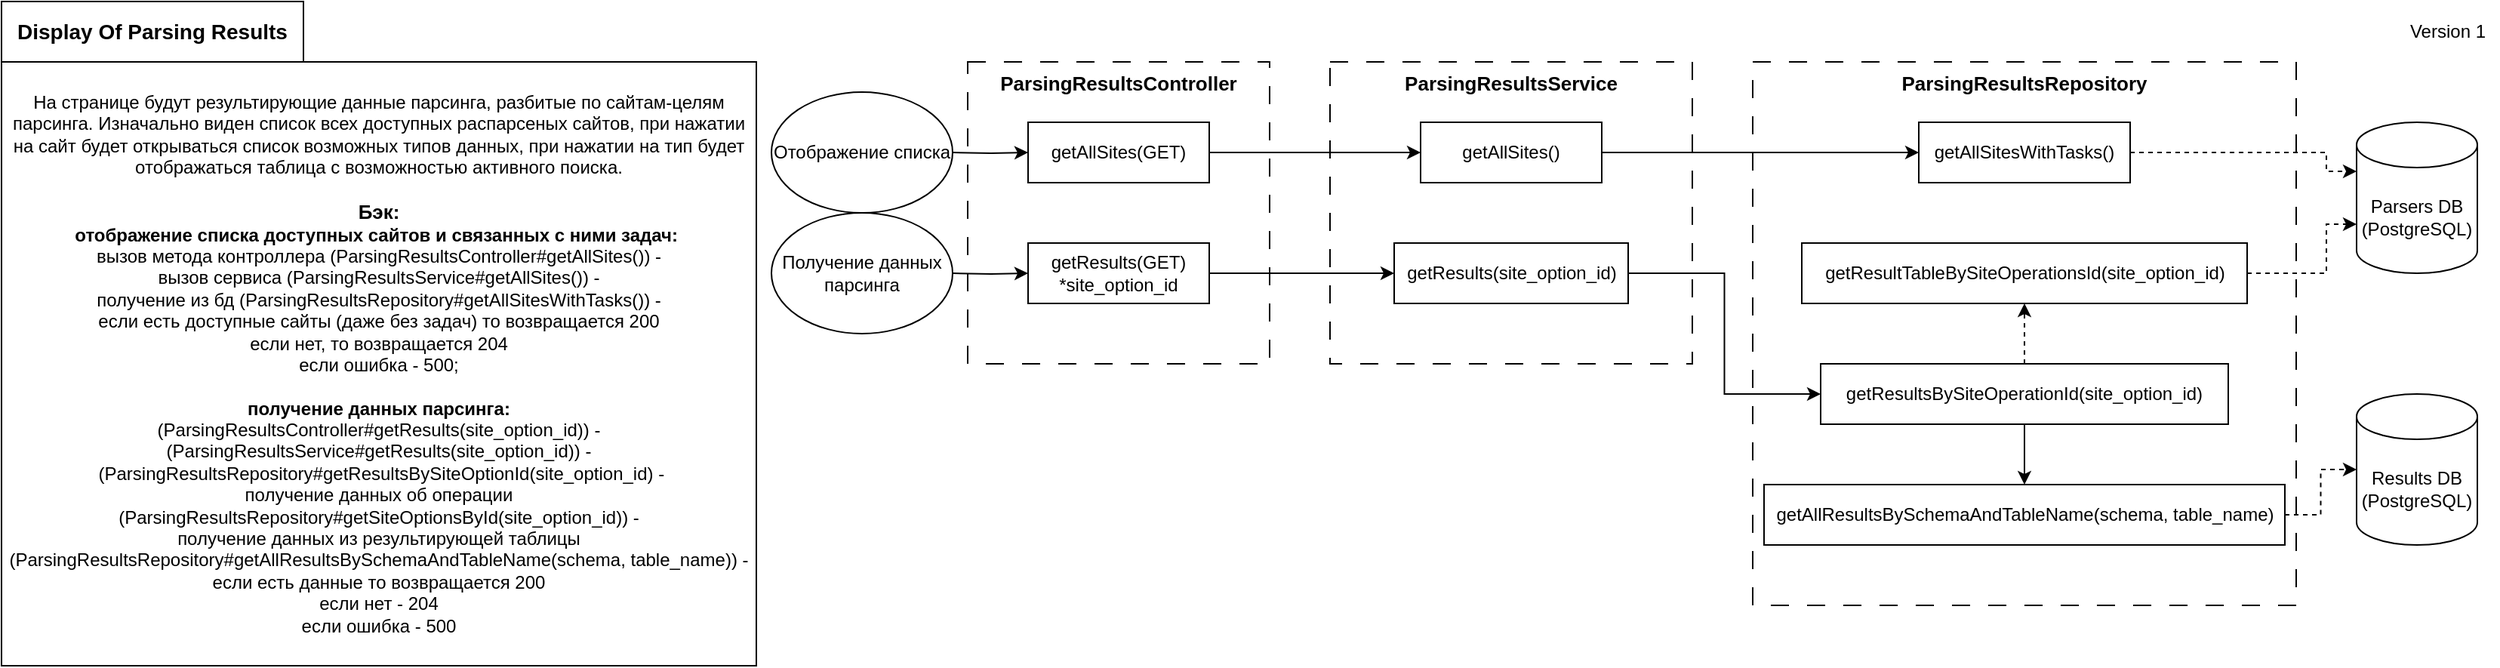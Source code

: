 <mxfile version="20.5.3" type="embed"><diagram id="23iRSUPoRavnBvh4doch" name="Page-1"><mxGraphModel dx="1561" dy="801" grid="1" gridSize="10" guides="1" tooltips="1" connect="1" arrows="1" fold="1" page="1" pageScale="1" pageWidth="827" pageHeight="1169" background="#ffffff" math="0" shadow="0"><root><mxCell id="0"/><mxCell id="1" parent="0"/><mxCell id="79" value="ParsingResultsRepository" style="rounded=0;whiteSpace=wrap;html=1;verticalAlign=top;fillColor=none;dashed=1;dashPattern=12 12;fontSize=13;fontStyle=1" vertex="1" parent="1"><mxGeometry x="1160" y="40" width="360" height="360" as="geometry"/></mxCell><mxCell id="80" value="ParsingResultsController" style="rounded=0;whiteSpace=wrap;html=1;verticalAlign=top;fillColor=none;dashed=1;dashPattern=12 12;fontSize=13;fontStyle=1" vertex="1" parent="1"><mxGeometry x="640" y="40" width="200" height="200" as="geometry"/></mxCell><mxCell id="81" value="ParsingResultsService" style="rounded=0;whiteSpace=wrap;html=1;verticalAlign=top;fillColor=none;dashed=1;dashPattern=12 12;fontSize=13;fontStyle=1" vertex="1" parent="1"><mxGeometry x="880" y="40" width="240" height="200" as="geometry"/></mxCell><mxCell id="82" value="На странице будут результирующие данные парсинга, разбитые по сайтам-целям парсинга. Изначально виден список всех доступных распарсеных сайтов, при нажатии на сайт будет открываться список возможных типов данных, при нажатии на тип будет отображаться таблица с возможностью активного поиска.&lt;br&gt;&lt;br&gt;&lt;b&gt;&lt;font style=&quot;font-size: 13px;&quot;&gt;Бэк: &lt;/font&gt;&lt;br&gt;отображение списка доступных сайтов и связанных с ними задач:&lt;/b&gt;&amp;nbsp; &lt;br&gt;вызов метода контроллера (ParsingResultsController#getAllSites()) -&lt;br&gt;вызов сервиса (ParsingResultsService#getAllSites()) -&lt;br&gt;получение из бд (ParsingResultsRepository#getAllSitesWithTasks()) -&lt;br&gt;если есть доступные сайты (даже без задач) то возвращается 200&lt;br&gt;если нет, то возвращается 204&lt;br&gt;если ошибка - 500;&lt;br&gt;&lt;br&gt;&lt;b&gt;получение данных парсинга:&lt;/b&gt;&lt;br&gt;(ParsingResultsController#getResults(site_option_id)) -&lt;br&gt;(ParsingResultsService#getResults(site_option_id)) -&lt;br&gt;&amp;nbsp;(ParsingResultsRepository#getResultsBySiteOptionId(site_option_id) -&lt;br&gt;получение данных об операции (ParsingResultsRepository#getSiteOptionsById(site_option_id)) -&lt;br&gt;получение данных из результирующей таблицы (ParsingResultsRepository#getAllResultsBySchemaAndTableName(schema, table_name))&amp;nbsp;-&lt;br&gt;если есть данные то возвращается 200&lt;br&gt;если нет - 204&lt;br&gt;если ошибка - 500" style="rounded=0;whiteSpace=wrap;html=1;gradientColor=none;fillColor=default;strokeColor=default;fontColor=default;labelBackgroundColor=none;labelBorderColor=none;align=center;" vertex="1" parent="1"><mxGeometry y="40" width="500" height="400" as="geometry"/></mxCell><mxCell id="83" value="Display Of Parsing Results" style="rounded=0;whiteSpace=wrap;html=1;fontStyle=1;fontSize=14;" vertex="1" parent="1"><mxGeometry width="200" height="40" as="geometry"/></mxCell><mxCell id="84" value="Version 1" style="text;html=1;strokeColor=none;fillColor=none;align=center;verticalAlign=middle;whiteSpace=wrap;rounded=0;" vertex="1" parent="1"><mxGeometry x="1587" width="67" height="40" as="geometry"/></mxCell><mxCell id="85" style="edgeStyle=orthogonalEdgeStyle;rounded=0;orthogonalLoop=1;jettySize=auto;html=1;exitX=1;exitY=0.5;exitDx=0;exitDy=0;entryX=0;entryY=0.5;entryDx=0;entryDy=0;" edge="1" parent="1" target="90"><mxGeometry relative="1" as="geometry"><mxPoint x="630" y="100" as="sourcePoint"/></mxGeometry></mxCell><mxCell id="86" value="Отображение списка" style="ellipse;whiteSpace=wrap;html=1;" vertex="1" parent="1"><mxGeometry x="510" y="60" width="120" height="80" as="geometry"/></mxCell><mxCell id="87" style="edgeStyle=orthogonalEdgeStyle;rounded=0;orthogonalLoop=1;jettySize=auto;html=1;exitX=1;exitY=0.5;exitDx=0;exitDy=0;entryX=0;entryY=0.5;entryDx=0;entryDy=0;" edge="1" parent="1" target="92"><mxGeometry relative="1" as="geometry"><mxPoint x="630" y="180" as="sourcePoint"/></mxGeometry></mxCell><mxCell id="88" value="Получение данных парсинга" style="ellipse;whiteSpace=wrap;html=1;" vertex="1" parent="1"><mxGeometry x="510" y="140" width="120" height="80" as="geometry"/></mxCell><mxCell id="89" style="edgeStyle=orthogonalEdgeStyle;rounded=0;orthogonalLoop=1;jettySize=auto;html=1;exitX=1;exitY=0.5;exitDx=0;exitDy=0;entryX=0;entryY=0.5;entryDx=0;entryDy=0;" edge="1" parent="1" source="90" target="94"><mxGeometry relative="1" as="geometry"/></mxCell><mxCell id="90" value="getAllSites(GET)" style="rounded=0;whiteSpace=wrap;html=1;strokeWidth=1;" vertex="1" parent="1"><mxGeometry x="680" y="80" width="120" height="40" as="geometry"/></mxCell><mxCell id="91" style="edgeStyle=orthogonalEdgeStyle;rounded=0;orthogonalLoop=1;jettySize=auto;html=1;exitX=1;exitY=0.5;exitDx=0;exitDy=0;entryX=0;entryY=0.5;entryDx=0;entryDy=0;" edge="1" parent="1" source="92" target="96"><mxGeometry relative="1" as="geometry"/></mxCell><mxCell id="92" value="getResults(GET) *site_option_id" style="rounded=0;whiteSpace=wrap;html=1;strokeWidth=1;" vertex="1" parent="1"><mxGeometry x="680" y="160" width="120" height="40" as="geometry"/></mxCell><mxCell id="93" style="edgeStyle=orthogonalEdgeStyle;rounded=0;orthogonalLoop=1;jettySize=auto;html=1;exitX=1;exitY=0.5;exitDx=0;exitDy=0;entryX=0;entryY=0.5;entryDx=0;entryDy=0;" edge="1" parent="1" source="94" target="98"><mxGeometry relative="1" as="geometry"/></mxCell><mxCell id="94" value="getAllSites()" style="rounded=0;whiteSpace=wrap;html=1;strokeWidth=1;" vertex="1" parent="1"><mxGeometry x="940" y="80" width="120" height="40" as="geometry"/></mxCell><mxCell id="95" style="edgeStyle=orthogonalEdgeStyle;rounded=0;orthogonalLoop=1;jettySize=auto;html=1;exitX=1;exitY=0.5;exitDx=0;exitDy=0;entryX=0;entryY=0.5;entryDx=0;entryDy=0;" edge="1" parent="1" source="96" target="101"><mxGeometry relative="1" as="geometry"/></mxCell><mxCell id="96" value="getResults(site_option_id)" style="rounded=0;whiteSpace=wrap;html=1;strokeWidth=1;" vertex="1" parent="1"><mxGeometry x="922.5" y="160" width="155" height="40" as="geometry"/></mxCell><mxCell id="97" style="edgeStyle=orthogonalEdgeStyle;rounded=0;orthogonalLoop=1;jettySize=auto;html=1;exitX=1;exitY=0.5;exitDx=0;exitDy=0;entryX=0;entryY=0;entryDx=0;entryDy=32.5;entryPerimeter=0;dashed=1;" edge="1" parent="1" source="98" target="106"><mxGeometry relative="1" as="geometry"><Array as="points"><mxPoint x="1540" y="100"/><mxPoint x="1540" y="112"/></Array></mxGeometry></mxCell><mxCell id="98" value="getAllSitesWithTasks()" style="rounded=0;whiteSpace=wrap;html=1;strokeWidth=1;" vertex="1" parent="1"><mxGeometry x="1270" y="80" width="140" height="40" as="geometry"/></mxCell><mxCell id="99" style="edgeStyle=orthogonalEdgeStyle;rounded=0;orthogonalLoop=1;jettySize=auto;html=1;exitX=0.5;exitY=0;exitDx=0;exitDy=0;entryX=0.5;entryY=1;entryDx=0;entryDy=0;dashed=1;" edge="1" parent="1" source="101" target="103"><mxGeometry relative="1" as="geometry"/></mxCell><mxCell id="100" style="edgeStyle=orthogonalEdgeStyle;rounded=0;orthogonalLoop=1;jettySize=auto;html=1;exitX=0.5;exitY=1;exitDx=0;exitDy=0;entryX=0.5;entryY=0;entryDx=0;entryDy=0;" edge="1" parent="1" source="101" target="105"><mxGeometry relative="1" as="geometry"/></mxCell><mxCell id="101" value="getResultsBySiteOperationId(site_option_id)" style="rounded=0;whiteSpace=wrap;html=1;strokeWidth=1;" vertex="1" parent="1"><mxGeometry x="1205" y="240" width="270" height="40" as="geometry"/></mxCell><mxCell id="102" style="edgeStyle=orthogonalEdgeStyle;rounded=0;orthogonalLoop=1;jettySize=auto;html=1;exitX=1;exitY=0.5;exitDx=0;exitDy=0;entryX=0;entryY=0;entryDx=0;entryDy=67.5;entryPerimeter=0;dashed=1;" edge="1" parent="1" source="103" target="106"><mxGeometry relative="1" as="geometry"><Array as="points"><mxPoint x="1540" y="180"/><mxPoint x="1540" y="148"/></Array></mxGeometry></mxCell><mxCell id="103" value="getResultTableBySiteOperationsId(site_option_id)" style="rounded=0;whiteSpace=wrap;html=1;strokeWidth=1;" vertex="1" parent="1"><mxGeometry x="1192.5" y="160" width="295" height="40" as="geometry"/></mxCell><mxCell id="104" style="edgeStyle=orthogonalEdgeStyle;rounded=0;orthogonalLoop=1;jettySize=auto;html=1;exitX=1;exitY=0.5;exitDx=0;exitDy=0;entryX=0;entryY=0.5;entryDx=0;entryDy=0;entryPerimeter=0;dashed=1;" edge="1" parent="1" source="105" target="107"><mxGeometry relative="1" as="geometry"/></mxCell><mxCell id="105" value="getAllResultsBySchemaAndTableName(schema, table_name)" style="rounded=0;whiteSpace=wrap;html=1;strokeWidth=1;" vertex="1" parent="1"><mxGeometry x="1167.5" y="320" width="345" height="40" as="geometry"/></mxCell><mxCell id="106" value="Parsers DB (PostgreSQL)" style="shape=cylinder3;whiteSpace=wrap;html=1;boundedLbl=1;backgroundOutline=1;size=15;strokeWidth=1;" vertex="1" parent="1"><mxGeometry x="1560" y="80" width="80" height="100" as="geometry"/></mxCell><mxCell id="107" value="Results DB (PostgreSQL)" style="shape=cylinder3;whiteSpace=wrap;html=1;boundedLbl=1;backgroundOutline=1;size=15;strokeWidth=1;" vertex="1" parent="1"><mxGeometry x="1560" y="260" width="80" height="100" as="geometry"/></mxCell></root></mxGraphModel></diagram></mxfile>
